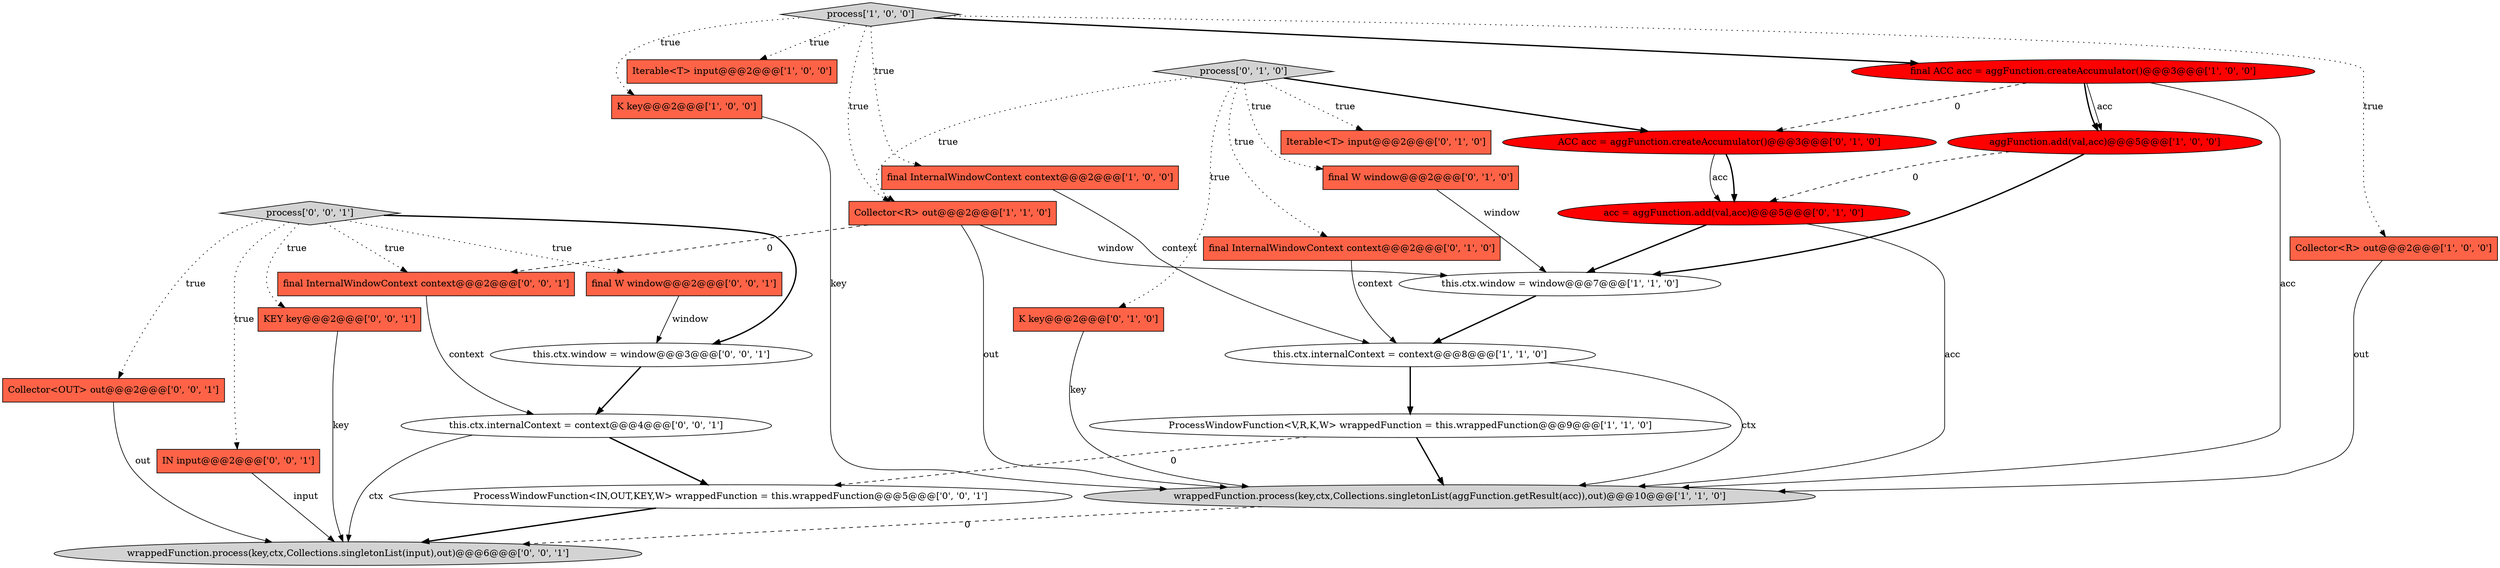 digraph {
8 [style = filled, label = "K key@@@2@@@['1', '0', '0']", fillcolor = tomato, shape = box image = "AAA0AAABBB1BBB"];
17 [style = filled, label = "K key@@@2@@@['0', '1', '0']", fillcolor = tomato, shape = box image = "AAA0AAABBB2BBB"];
16 [style = filled, label = "acc = aggFunction.add(val,acc)@@@5@@@['0', '1', '0']", fillcolor = red, shape = ellipse image = "AAA1AAABBB2BBB"];
27 [style = filled, label = "wrappedFunction.process(key,ctx,Collections.singletonList(input),out)@@@6@@@['0', '0', '1']", fillcolor = lightgray, shape = ellipse image = "AAA0AAABBB3BBB"];
5 [style = filled, label = "this.ctx.window = window@@@7@@@['1', '1', '0']", fillcolor = white, shape = ellipse image = "AAA0AAABBB1BBB"];
9 [style = filled, label = "process['1', '0', '0']", fillcolor = lightgray, shape = diamond image = "AAA0AAABBB1BBB"];
23 [style = filled, label = "final W window@@@2@@@['0', '0', '1']", fillcolor = tomato, shape = box image = "AAA0AAABBB3BBB"];
4 [style = filled, label = "Iterable<T> input@@@2@@@['1', '0', '0']", fillcolor = tomato, shape = box image = "AAA0AAABBB1BBB"];
6 [style = filled, label = "this.ctx.internalContext = context@@@8@@@['1', '1', '0']", fillcolor = white, shape = ellipse image = "AAA0AAABBB1BBB"];
15 [style = filled, label = "ACC acc = aggFunction.createAccumulator()@@@3@@@['0', '1', '0']", fillcolor = red, shape = ellipse image = "AAA1AAABBB2BBB"];
3 [style = filled, label = "final ACC acc = aggFunction.createAccumulator()@@@3@@@['1', '0', '0']", fillcolor = red, shape = ellipse image = "AAA1AAABBB1BBB"];
2 [style = filled, label = "aggFunction.add(val,acc)@@@5@@@['1', '0', '0']", fillcolor = red, shape = ellipse image = "AAA1AAABBB1BBB"];
21 [style = filled, label = "process['0', '0', '1']", fillcolor = lightgray, shape = diamond image = "AAA0AAABBB3BBB"];
13 [style = filled, label = "final W window@@@2@@@['0', '1', '0']", fillcolor = tomato, shape = box image = "AAA0AAABBB2BBB"];
1 [style = filled, label = "final InternalWindowContext context@@@2@@@['1', '0', '0']", fillcolor = tomato, shape = box image = "AAA0AAABBB1BBB"];
22 [style = filled, label = "Collector<OUT> out@@@2@@@['0', '0', '1']", fillcolor = tomato, shape = box image = "AAA0AAABBB3BBB"];
10 [style = filled, label = "Collector<R> out@@@2@@@['1', '1', '0']", fillcolor = tomato, shape = box image = "AAA0AAABBB1BBB"];
24 [style = filled, label = "this.ctx.window = window@@@3@@@['0', '0', '1']", fillcolor = white, shape = ellipse image = "AAA0AAABBB3BBB"];
0 [style = filled, label = "Collector<R> out@@@2@@@['1', '0', '0']", fillcolor = tomato, shape = box image = "AAA0AAABBB1BBB"];
19 [style = filled, label = "IN input@@@2@@@['0', '0', '1']", fillcolor = tomato, shape = box image = "AAA0AAABBB3BBB"];
12 [style = filled, label = "Iterable<T> input@@@2@@@['0', '1', '0']", fillcolor = tomato, shape = box image = "AAA0AAABBB2BBB"];
14 [style = filled, label = "process['0', '1', '0']", fillcolor = lightgray, shape = diamond image = "AAA0AAABBB2BBB"];
11 [style = filled, label = "ProcessWindowFunction<V,R,K,W> wrappedFunction = this.wrappedFunction@@@9@@@['1', '1', '0']", fillcolor = white, shape = ellipse image = "AAA0AAABBB1BBB"];
26 [style = filled, label = "KEY key@@@2@@@['0', '0', '1']", fillcolor = tomato, shape = box image = "AAA0AAABBB3BBB"];
20 [style = filled, label = "this.ctx.internalContext = context@@@4@@@['0', '0', '1']", fillcolor = white, shape = ellipse image = "AAA0AAABBB3BBB"];
25 [style = filled, label = "ProcessWindowFunction<IN,OUT,KEY,W> wrappedFunction = this.wrappedFunction@@@5@@@['0', '0', '1']", fillcolor = white, shape = ellipse image = "AAA0AAABBB3BBB"];
28 [style = filled, label = "final InternalWindowContext context@@@2@@@['0', '0', '1']", fillcolor = tomato, shape = box image = "AAA0AAABBB3BBB"];
18 [style = filled, label = "final InternalWindowContext context@@@2@@@['0', '1', '0']", fillcolor = tomato, shape = box image = "AAA0AAABBB2BBB"];
7 [style = filled, label = "wrappedFunction.process(key,ctx,Collections.singletonList(aggFunction.getResult(acc)),out)@@@10@@@['1', '1', '0']", fillcolor = lightgray, shape = ellipse image = "AAA0AAABBB1BBB"];
6->7 [style = solid, label="ctx"];
9->0 [style = dotted, label="true"];
14->12 [style = dotted, label="true"];
26->27 [style = solid, label="key"];
3->2 [style = solid, label="acc"];
1->6 [style = solid, label="context"];
10->28 [style = dashed, label="0"];
21->22 [style = dotted, label="true"];
13->5 [style = solid, label="window"];
21->24 [style = bold, label=""];
23->24 [style = solid, label="window"];
15->16 [style = bold, label=""];
20->25 [style = bold, label=""];
21->28 [style = dotted, label="true"];
14->10 [style = dotted, label="true"];
14->13 [style = dotted, label="true"];
22->27 [style = solid, label="out"];
18->6 [style = solid, label="context"];
15->16 [style = solid, label="acc"];
10->7 [style = solid, label="out"];
24->20 [style = bold, label=""];
9->8 [style = dotted, label="true"];
7->27 [style = dashed, label="0"];
25->27 [style = bold, label=""];
14->17 [style = dotted, label="true"];
28->20 [style = solid, label="context"];
10->5 [style = solid, label="window"];
8->7 [style = solid, label="key"];
16->7 [style = solid, label="acc"];
3->2 [style = bold, label=""];
5->6 [style = bold, label=""];
21->26 [style = dotted, label="true"];
0->7 [style = solid, label="out"];
20->27 [style = solid, label="ctx"];
21->23 [style = dotted, label="true"];
2->16 [style = dashed, label="0"];
6->11 [style = bold, label=""];
21->19 [style = dotted, label="true"];
9->1 [style = dotted, label="true"];
11->25 [style = dashed, label="0"];
16->5 [style = bold, label=""];
9->4 [style = dotted, label="true"];
17->7 [style = solid, label="key"];
9->3 [style = bold, label=""];
3->15 [style = dashed, label="0"];
14->15 [style = bold, label=""];
19->27 [style = solid, label="input"];
3->7 [style = solid, label="acc"];
9->10 [style = dotted, label="true"];
14->18 [style = dotted, label="true"];
11->7 [style = bold, label=""];
2->5 [style = bold, label=""];
}
